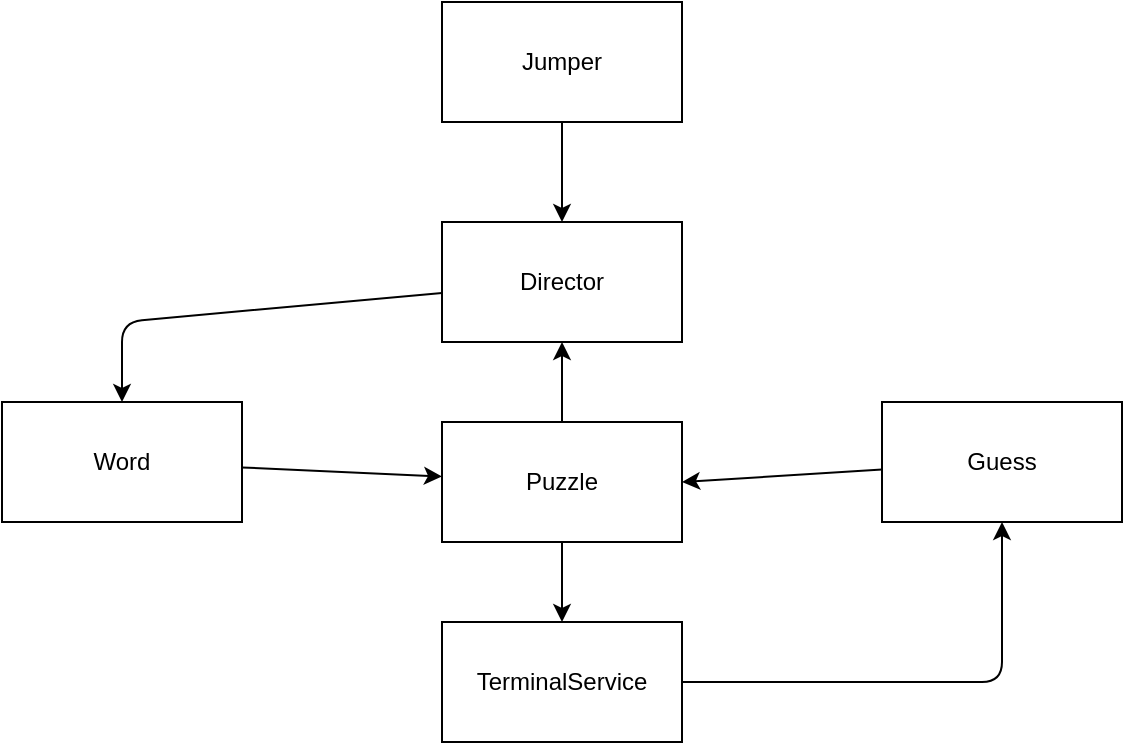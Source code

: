 <mxfile>
    <diagram id="q8mq3R9v2vx3s_KTLZ5x" name="Page-1">
        <mxGraphModel dx="559" dy="627" grid="1" gridSize="10" guides="1" tooltips="1" connect="1" arrows="1" fold="1" page="1" pageScale="1" pageWidth="850" pageHeight="1100" math="0" shadow="0">
            <root>
                <mxCell id="0"/>
                <mxCell id="1" parent="0"/>
                <mxCell id="8" style="edgeStyle=none;html=1;exitX=0.5;exitY=1;exitDx=0;exitDy=0;entryX=0.5;entryY=0;entryDx=0;entryDy=0;" parent="1" source="2" target="3" edge="1">
                    <mxGeometry relative="1" as="geometry"/>
                </mxCell>
                <mxCell id="2" value="Jumper" style="rounded=0;whiteSpace=wrap;html=1;" parent="1" vertex="1">
                    <mxGeometry x="270" y="40" width="120" height="60" as="geometry"/>
                </mxCell>
                <mxCell id="9" style="edgeStyle=none;html=1;entryX=0.5;entryY=0;entryDx=0;entryDy=0;" parent="1" source="3" target="7" edge="1">
                    <mxGeometry relative="1" as="geometry">
                        <Array as="points">
                            <mxPoint x="110" y="200"/>
                        </Array>
                    </mxGeometry>
                </mxCell>
                <mxCell id="3" value="Director" style="rounded=0;whiteSpace=wrap;html=1;" parent="1" vertex="1">
                    <mxGeometry x="270" y="150" width="120" height="60" as="geometry"/>
                </mxCell>
                <mxCell id="12" style="edgeStyle=none;html=1;exitX=1;exitY=0.5;exitDx=0;exitDy=0;entryX=0.5;entryY=1;entryDx=0;entryDy=0;" parent="1" source="4" target="6" edge="1">
                    <mxGeometry relative="1" as="geometry">
                        <Array as="points">
                            <mxPoint x="550" y="380"/>
                        </Array>
                    </mxGeometry>
                </mxCell>
                <mxCell id="4" value="TerminalService" style="rounded=0;whiteSpace=wrap;html=1;" parent="1" vertex="1">
                    <mxGeometry x="270" y="350" width="120" height="60" as="geometry"/>
                </mxCell>
                <mxCell id="11" style="edgeStyle=none;html=1;exitX=0.5;exitY=1;exitDx=0;exitDy=0;" parent="1" source="5" target="4" edge="1">
                    <mxGeometry relative="1" as="geometry"/>
                </mxCell>
                <mxCell id="14" style="edgeStyle=none;html=1;entryX=0.5;entryY=1;entryDx=0;entryDy=0;" edge="1" parent="1" source="5" target="3">
                    <mxGeometry relative="1" as="geometry"/>
                </mxCell>
                <mxCell id="5" value="Puzzle" style="rounded=0;whiteSpace=wrap;html=1;" parent="1" vertex="1">
                    <mxGeometry x="270" y="250" width="120" height="60" as="geometry"/>
                </mxCell>
                <mxCell id="13" style="edgeStyle=none;html=1;entryX=1;entryY=0.5;entryDx=0;entryDy=0;" parent="1" source="6" target="5" edge="1">
                    <mxGeometry relative="1" as="geometry"/>
                </mxCell>
                <mxCell id="6" value="Guess" style="rounded=0;whiteSpace=wrap;html=1;" parent="1" vertex="1">
                    <mxGeometry x="490" y="240" width="120" height="60" as="geometry"/>
                </mxCell>
                <mxCell id="10" style="edgeStyle=none;html=1;" parent="1" source="7" target="5" edge="1">
                    <mxGeometry relative="1" as="geometry"/>
                </mxCell>
                <mxCell id="7" value="Word" style="rounded=0;whiteSpace=wrap;html=1;" parent="1" vertex="1">
                    <mxGeometry x="50" y="240" width="120" height="60" as="geometry"/>
                </mxCell>
            </root>
        </mxGraphModel>
    </diagram>
</mxfile>